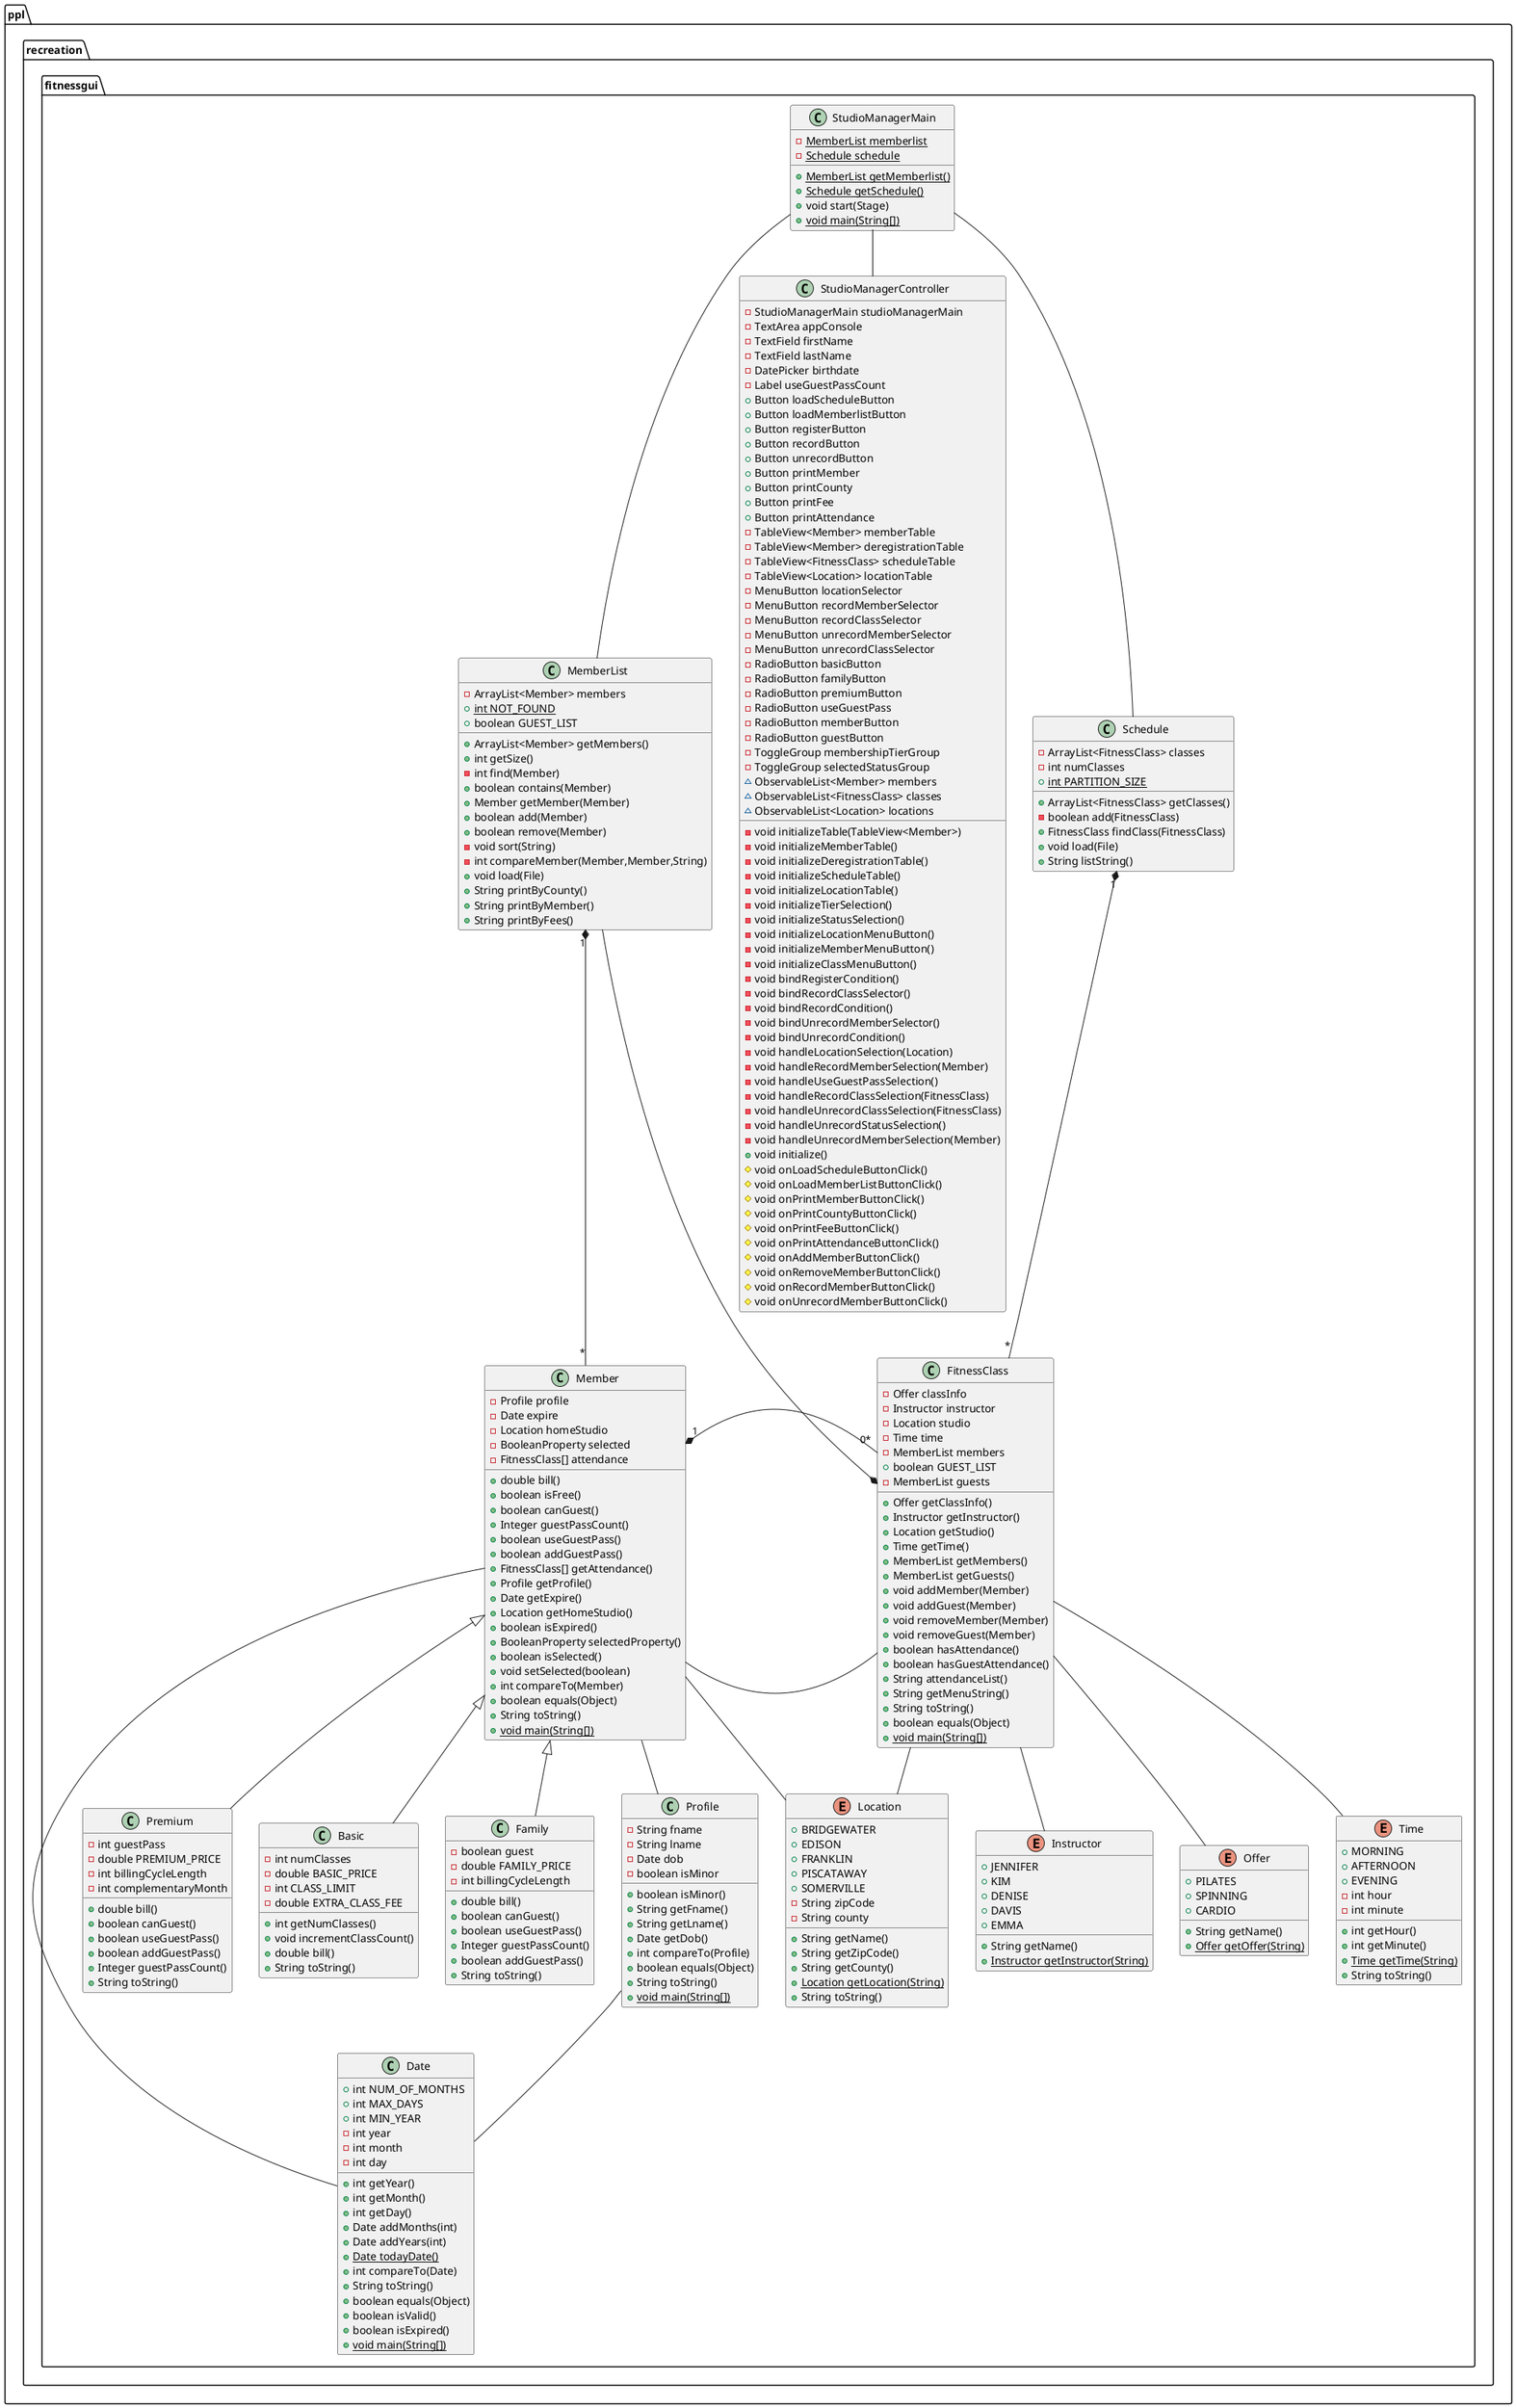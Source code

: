 @startuml
class ppl.recreation.fitnessgui.FitnessClass {
- Offer classInfo
- Instructor instructor
- Location studio
- Time time
- MemberList members
+ boolean GUEST_LIST
- MemberList guests
+ Offer getClassInfo()
+ Instructor getInstructor()
+ Location getStudio()
+ Time getTime()
+ MemberList getMembers()
+ MemberList getGuests()
+ void addMember(Member)
+ void addGuest(Member)
+ void removeMember(Member)
+ void removeGuest(Member)
+ boolean hasAttendance()
+ boolean hasGuestAttendance()
+ String attendanceList()
+ String getMenuString()
+ String toString()
+ boolean equals(Object)
+ {static} void main(String[])
}


enum ppl.recreation.fitnessgui.Instructor {
+  JENNIFER
+  KIM
+  DENISE
+  DAVIS
+  EMMA
+ String getName()
+ {static} Instructor getInstructor(String)
}


class ppl.recreation.fitnessgui.Profile {
- String fname
- String lname
- Date dob
- boolean isMinor
+ boolean isMinor()
+ String getFname()
+ String getLname()
+ Date getDob()
+ int compareTo(Profile)
+ boolean equals(Object)
+ String toString()
+ {static} void main(String[])
}

class ppl.recreation.fitnessgui.Schedule {
- ArrayList<FitnessClass> classes
- int numClasses
+ {static} int PARTITION_SIZE
+ ArrayList<FitnessClass> getClasses()
- boolean add(FitnessClass)
+ FitnessClass findClass(FitnessClass)
+ void load(File)
+ String listString()
}


class ppl.recreation.fitnessgui.Member {
- Profile profile
- Date expire
- Location homeStudio
- BooleanProperty selected
- FitnessClass[] attendance
+ double bill()
+ boolean isFree()
+ boolean canGuest()
+ Integer guestPassCount()
+ boolean useGuestPass()
+ boolean addGuestPass()
+ FitnessClass[] getAttendance()
+ Profile getProfile()
+ Date getExpire()
+ Location getHomeStudio()
+ boolean isExpired()
+ BooleanProperty selectedProperty()
+ boolean isSelected()
+ void setSelected(boolean)
+ int compareTo(Member)
+ boolean equals(Object)
+ String toString()
+ {static} void main(String[])
}


enum ppl.recreation.fitnessgui.Offer {
+  PILATES
+  SPINNING
+  CARDIO
+ String getName()
+ {static} Offer getOffer(String)
}


enum ppl.recreation.fitnessgui.Location {
+  BRIDGEWATER
+  EDISON
+  FRANKLIN
+  PISCATAWAY
+  SOMERVILLE
- String zipCode
- String county
+ String getName()
+ String getZipCode()
+ String getCounty()
+ {static} Location getLocation(String)
+ String toString()
}


class ppl.recreation.fitnessgui.StudioManagerController {
- StudioManagerMain studioManagerMain
- TextArea appConsole
- TextField firstName
- TextField lastName
- DatePicker birthdate
- Label useGuestPassCount
+ Button loadScheduleButton
+ Button loadMemberlistButton
+ Button registerButton
+ Button recordButton
+ Button unrecordButton
+ Button printMember
+ Button printCounty
+ Button printFee
+ Button printAttendance
- TableView<Member> memberTable
- TableView<Member> deregistrationTable
- TableView<FitnessClass> scheduleTable
- TableView<Location> locationTable
- MenuButton locationSelector
- MenuButton recordMemberSelector
- MenuButton recordClassSelector
- MenuButton unrecordMemberSelector
- MenuButton unrecordClassSelector
- RadioButton basicButton
- RadioButton familyButton
- RadioButton premiumButton
- RadioButton useGuestPass
- RadioButton memberButton
- RadioButton guestButton
- ToggleGroup membershipTierGroup
- ToggleGroup selectedStatusGroup
~ ObservableList<Member> members
~ ObservableList<FitnessClass> classes
~ ObservableList<Location> locations
- void initializeTable(TableView<Member>)
- void initializeMemberTable()
- void initializeDeregistrationTable()
- void initializeScheduleTable()
- void initializeLocationTable()
- void initializeTierSelection()
- void initializeStatusSelection()
- void initializeLocationMenuButton()
- void initializeMemberMenuButton()
- void initializeClassMenuButton()
- void bindRegisterCondition()
- void bindRecordClassSelector()
- void bindRecordCondition()
- void bindUnrecordMemberSelector()
- void bindUnrecordCondition()
- void handleLocationSelection(Location)
- void handleRecordMemberSelection(Member)
- void handleUseGuestPassSelection()
- void handleRecordClassSelection(FitnessClass)
- void handleUnrecordClassSelection(FitnessClass)
- void handleUnrecordStatusSelection()
- void handleUnrecordMemberSelection(Member)
+ void initialize()
# void onLoadScheduleButtonClick()
# void onLoadMemberListButtonClick()
# void onPrintMemberButtonClick()
# void onPrintCountyButtonClick()
# void onPrintFeeButtonClick()
# void onPrintAttendanceButtonClick()
# void onAddMemberButtonClick()
# void onRemoveMemberButtonClick()
# void onRecordMemberButtonClick()
# void onUnrecordMemberButtonClick()
}


class ppl.recreation.fitnessgui.Premium {
- int guestPass
- double PREMIUM_PRICE
- int billingCycleLength
- int complementaryMonth
+ double bill()
+ boolean canGuest()
+ boolean useGuestPass()
+ boolean addGuestPass()
+ Integer guestPassCount()
+ String toString()
}


class ppl.recreation.fitnessgui.Basic {
- int numClasses
- double BASIC_PRICE
- int CLASS_LIMIT
- double EXTRA_CLASS_FEE
+ int getNumClasses()
+ void incrementClassCount()
+ double bill()
+ String toString()
}


class ppl.recreation.fitnessgui.MemberList {
- ArrayList<Member> members
+ {static} int NOT_FOUND
+ boolean GUEST_LIST
+ ArrayList<Member> getMembers()
+ int getSize()
- int find(Member)
+ boolean contains(Member)
+ Member getMember(Member)
+ boolean add(Member)
+ boolean remove(Member)
- void sort(String)
- int compareMember(Member,Member,String)
+ void load(File)
+ String printByCounty()
+ String printByMember()
+ String printByFees()
}


enum ppl.recreation.fitnessgui.Time {
+  MORNING
+  AFTERNOON
+  EVENING
- int hour
- int minute
+ int getHour()
+ int getMinute()
+ {static} Time getTime(String)
+ String toString()
}


class ppl.recreation.fitnessgui.StudioManagerMain {
- {static} MemberList memberlist
- {static} Schedule schedule
+ {static} MemberList getMemberlist()
+ {static} Schedule getSchedule()
+ void start(Stage)
+ {static} void main(String[])
}


class ppl.recreation.fitnessgui.Family {
- boolean guest
- double FAMILY_PRICE
- int billingCycleLength
+ double bill()
+ boolean canGuest()
+ boolean useGuestPass()
+ Integer guestPassCount()
+ boolean addGuestPass()
+ String toString()
}


class ppl.recreation.fitnessgui.Date {
+ int NUM_OF_MONTHS
+ int MAX_DAYS
+ int MIN_YEAR
- int year
- int month
- int day
+ int getYear()
+ int getMonth()
+ int getDay()
+ Date addMonths(int)
+ Date addYears(int)
+ {static} Date todayDate()
+ int compareTo(Date)
+ String toString()
+ boolean equals(Object)
+ boolean isValid()
+ boolean isExpired()
+ {static} void main(String[])
}


StudioManagerMain  -- StudioManagerController
StudioManagerMain -- MemberList
StudioManagerMain  -- Schedule


MemberList "1" *-- "*" Member
MemberList --* FitnessClass


Schedule "1" *-- "*" FitnessClass


Member -- Profile
Member -- Date
Member -- Location
Member -- FitnessClass

Member <|-- Premium
Member <|-- Basic
Member <|-- Family
Member "1" *- "0*" FitnessClass

Profile -- Date

FitnessClass -- Offer
FitnessClass -- Time
FitnessClass -- Instructor
FitnessClass -- Location


@enduml
